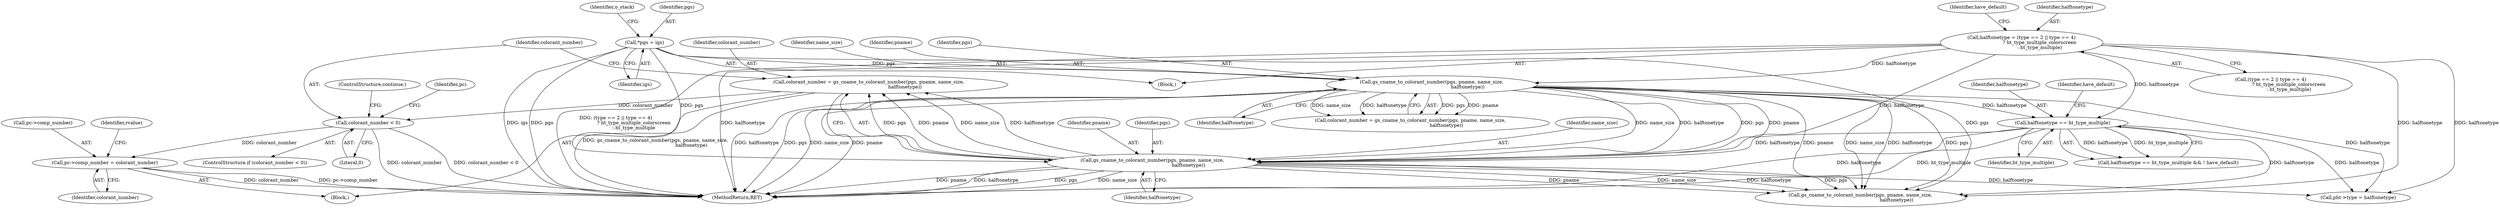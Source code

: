 digraph "0_ghostscript_f5c7555c30393e64ec1f5ab0dfae5b55b3b3fc78@pointer" {
"1000510" [label="(Call,pc->comp_number = colorant_number)"];
"1000501" [label="(Call,colorant_number < 0)"];
"1000493" [label="(Call,colorant_number = gs_cname_to_colorant_number(pgs, pname, name_size,\n                                                halftonetype))"];
"1000495" [label="(Call,gs_cname_to_colorant_number(pgs, pname, name_size,\n                                                halftonetype))"];
"1000177" [label="(Call,*pgs = igs)"];
"1000309" [label="(Call,gs_cname_to_colorant_number(pgs, pname, name_size,\n                                                halftonetype))"];
"1000236" [label="(Call,halftonetype = (type == 2 || type == 4)\n                        ? ht_type_multiple_colorscreen\n                        : ht_type_multiple)"];
"1000352" [label="(Call,halftonetype == ht_type_multiple)"];
"1000514" [label="(Identifier,colorant_number)"];
"1000500" [label="(ControlStructure,if (colorant_number < 0))"];
"1000249" [label="(Identifier,have_default)"];
"1000354" [label="(Identifier,ht_type_multiple)"];
"1000510" [label="(Call,pc->comp_number = colorant_number)"];
"1000237" [label="(Identifier,halftonetype)"];
"1000353" [label="(Identifier,halftonetype)"];
"1000504" [label="(ControlStructure,continue;)"];
"1000752" [label="(Call,gs_cname_to_colorant_number(pgs, pname, name_size,\n                                                halftonetype))"];
"1000312" [label="(Identifier,name_size)"];
"1000497" [label="(Identifier,pname)"];
"1000177" [label="(Call,*pgs = igs)"];
"1000440" [label="(Block,)"];
"1000351" [label="(Call,halftonetype == ht_type_multiple && ! have_default)"];
"1000311" [label="(Identifier,pname)"];
"1000493" [label="(Call,colorant_number = gs_cname_to_colorant_number(pgs, pname, name_size,\n                                                halftonetype))"];
"1000517" [label="(Identifier,rvalue)"];
"1000647" [label="(Call,pht->type = halftonetype)"];
"1000356" [label="(Identifier,have_default)"];
"1000496" [label="(Identifier,pgs)"];
"1000310" [label="(Identifier,pgs)"];
"1000185" [label="(Identifier,o_stack)"];
"1000511" [label="(Call,pc->comp_number)"];
"1000495" [label="(Call,gs_cname_to_colorant_number(pgs, pname, name_size,\n                                                halftonetype))"];
"1000494" [label="(Identifier,colorant_number)"];
"1000498" [label="(Identifier,name_size)"];
"1000309" [label="(Call,gs_cname_to_colorant_number(pgs, pname, name_size,\n                                                halftonetype))"];
"1000313" [label="(Identifier,halftonetype)"];
"1001042" [label="(MethodReturn,RET)"];
"1000238" [label="(Call,(type == 2 || type == 4)\n                        ? ht_type_multiple_colorscreen\n                        : ht_type_multiple)"];
"1000178" [label="(Identifier,pgs)"];
"1000236" [label="(Call,halftonetype = (type == 2 || type == 4)\n                        ? ht_type_multiple_colorscreen\n                        : ht_type_multiple)"];
"1000127" [label="(Block,)"];
"1000307" [label="(Call,colorant_number = gs_cname_to_colorant_number(pgs, pname, name_size,\n                                                halftonetype))"];
"1000352" [label="(Call,halftonetype == ht_type_multiple)"];
"1000507" [label="(Identifier,pc)"];
"1000501" [label="(Call,colorant_number < 0)"];
"1000499" [label="(Identifier,halftonetype)"];
"1000502" [label="(Identifier,colorant_number)"];
"1000503" [label="(Literal,0)"];
"1000179" [label="(Identifier,igs)"];
"1000510" -> "1000440"  [label="AST: "];
"1000510" -> "1000514"  [label="CFG: "];
"1000511" -> "1000510"  [label="AST: "];
"1000514" -> "1000510"  [label="AST: "];
"1000517" -> "1000510"  [label="CFG: "];
"1000510" -> "1001042"  [label="DDG: colorant_number"];
"1000510" -> "1001042"  [label="DDG: pc->comp_number"];
"1000501" -> "1000510"  [label="DDG: colorant_number"];
"1000501" -> "1000500"  [label="AST: "];
"1000501" -> "1000503"  [label="CFG: "];
"1000502" -> "1000501"  [label="AST: "];
"1000503" -> "1000501"  [label="AST: "];
"1000504" -> "1000501"  [label="CFG: "];
"1000507" -> "1000501"  [label="CFG: "];
"1000501" -> "1001042"  [label="DDG: colorant_number"];
"1000501" -> "1001042"  [label="DDG: colorant_number < 0"];
"1000493" -> "1000501"  [label="DDG: colorant_number"];
"1000493" -> "1000440"  [label="AST: "];
"1000493" -> "1000495"  [label="CFG: "];
"1000494" -> "1000493"  [label="AST: "];
"1000495" -> "1000493"  [label="AST: "];
"1000502" -> "1000493"  [label="CFG: "];
"1000493" -> "1001042"  [label="DDG: gs_cname_to_colorant_number(pgs, pname, name_size,\n                                                halftonetype)"];
"1000495" -> "1000493"  [label="DDG: pgs"];
"1000495" -> "1000493"  [label="DDG: pname"];
"1000495" -> "1000493"  [label="DDG: name_size"];
"1000495" -> "1000493"  [label="DDG: halftonetype"];
"1000495" -> "1000499"  [label="CFG: "];
"1000496" -> "1000495"  [label="AST: "];
"1000497" -> "1000495"  [label="AST: "];
"1000498" -> "1000495"  [label="AST: "];
"1000499" -> "1000495"  [label="AST: "];
"1000495" -> "1001042"  [label="DDG: pgs"];
"1000495" -> "1001042"  [label="DDG: name_size"];
"1000495" -> "1001042"  [label="DDG: pname"];
"1000495" -> "1001042"  [label="DDG: halftonetype"];
"1000177" -> "1000495"  [label="DDG: pgs"];
"1000309" -> "1000495"  [label="DDG: pgs"];
"1000309" -> "1000495"  [label="DDG: pname"];
"1000309" -> "1000495"  [label="DDG: name_size"];
"1000309" -> "1000495"  [label="DDG: halftonetype"];
"1000236" -> "1000495"  [label="DDG: halftonetype"];
"1000352" -> "1000495"  [label="DDG: halftonetype"];
"1000495" -> "1000647"  [label="DDG: halftonetype"];
"1000495" -> "1000752"  [label="DDG: pgs"];
"1000495" -> "1000752"  [label="DDG: pname"];
"1000495" -> "1000752"  [label="DDG: name_size"];
"1000495" -> "1000752"  [label="DDG: halftonetype"];
"1000177" -> "1000127"  [label="AST: "];
"1000177" -> "1000179"  [label="CFG: "];
"1000178" -> "1000177"  [label="AST: "];
"1000179" -> "1000177"  [label="AST: "];
"1000185" -> "1000177"  [label="CFG: "];
"1000177" -> "1001042"  [label="DDG: pgs"];
"1000177" -> "1001042"  [label="DDG: igs"];
"1000177" -> "1000309"  [label="DDG: pgs"];
"1000177" -> "1000752"  [label="DDG: pgs"];
"1000309" -> "1000307"  [label="AST: "];
"1000309" -> "1000313"  [label="CFG: "];
"1000310" -> "1000309"  [label="AST: "];
"1000311" -> "1000309"  [label="AST: "];
"1000312" -> "1000309"  [label="AST: "];
"1000313" -> "1000309"  [label="AST: "];
"1000307" -> "1000309"  [label="CFG: "];
"1000309" -> "1001042"  [label="DDG: pgs"];
"1000309" -> "1001042"  [label="DDG: name_size"];
"1000309" -> "1001042"  [label="DDG: halftonetype"];
"1000309" -> "1001042"  [label="DDG: pname"];
"1000309" -> "1000307"  [label="DDG: pgs"];
"1000309" -> "1000307"  [label="DDG: pname"];
"1000309" -> "1000307"  [label="DDG: name_size"];
"1000309" -> "1000307"  [label="DDG: halftonetype"];
"1000236" -> "1000309"  [label="DDG: halftonetype"];
"1000309" -> "1000352"  [label="DDG: halftonetype"];
"1000309" -> "1000647"  [label="DDG: halftonetype"];
"1000309" -> "1000752"  [label="DDG: pgs"];
"1000309" -> "1000752"  [label="DDG: pname"];
"1000309" -> "1000752"  [label="DDG: name_size"];
"1000309" -> "1000752"  [label="DDG: halftonetype"];
"1000236" -> "1000127"  [label="AST: "];
"1000236" -> "1000238"  [label="CFG: "];
"1000237" -> "1000236"  [label="AST: "];
"1000238" -> "1000236"  [label="AST: "];
"1000249" -> "1000236"  [label="CFG: "];
"1000236" -> "1001042"  [label="DDG: halftonetype"];
"1000236" -> "1001042"  [label="DDG: (type == 2 || type == 4)\n                        ? ht_type_multiple_colorscreen\n                        : ht_type_multiple"];
"1000236" -> "1000352"  [label="DDG: halftonetype"];
"1000236" -> "1000647"  [label="DDG: halftonetype"];
"1000236" -> "1000752"  [label="DDG: halftonetype"];
"1000352" -> "1000351"  [label="AST: "];
"1000352" -> "1000354"  [label="CFG: "];
"1000353" -> "1000352"  [label="AST: "];
"1000354" -> "1000352"  [label="AST: "];
"1000356" -> "1000352"  [label="CFG: "];
"1000351" -> "1000352"  [label="CFG: "];
"1000352" -> "1001042"  [label="DDG: halftonetype"];
"1000352" -> "1001042"  [label="DDG: ht_type_multiple"];
"1000352" -> "1000351"  [label="DDG: halftonetype"];
"1000352" -> "1000351"  [label="DDG: ht_type_multiple"];
"1000352" -> "1000647"  [label="DDG: halftonetype"];
"1000352" -> "1000752"  [label="DDG: halftonetype"];
}
